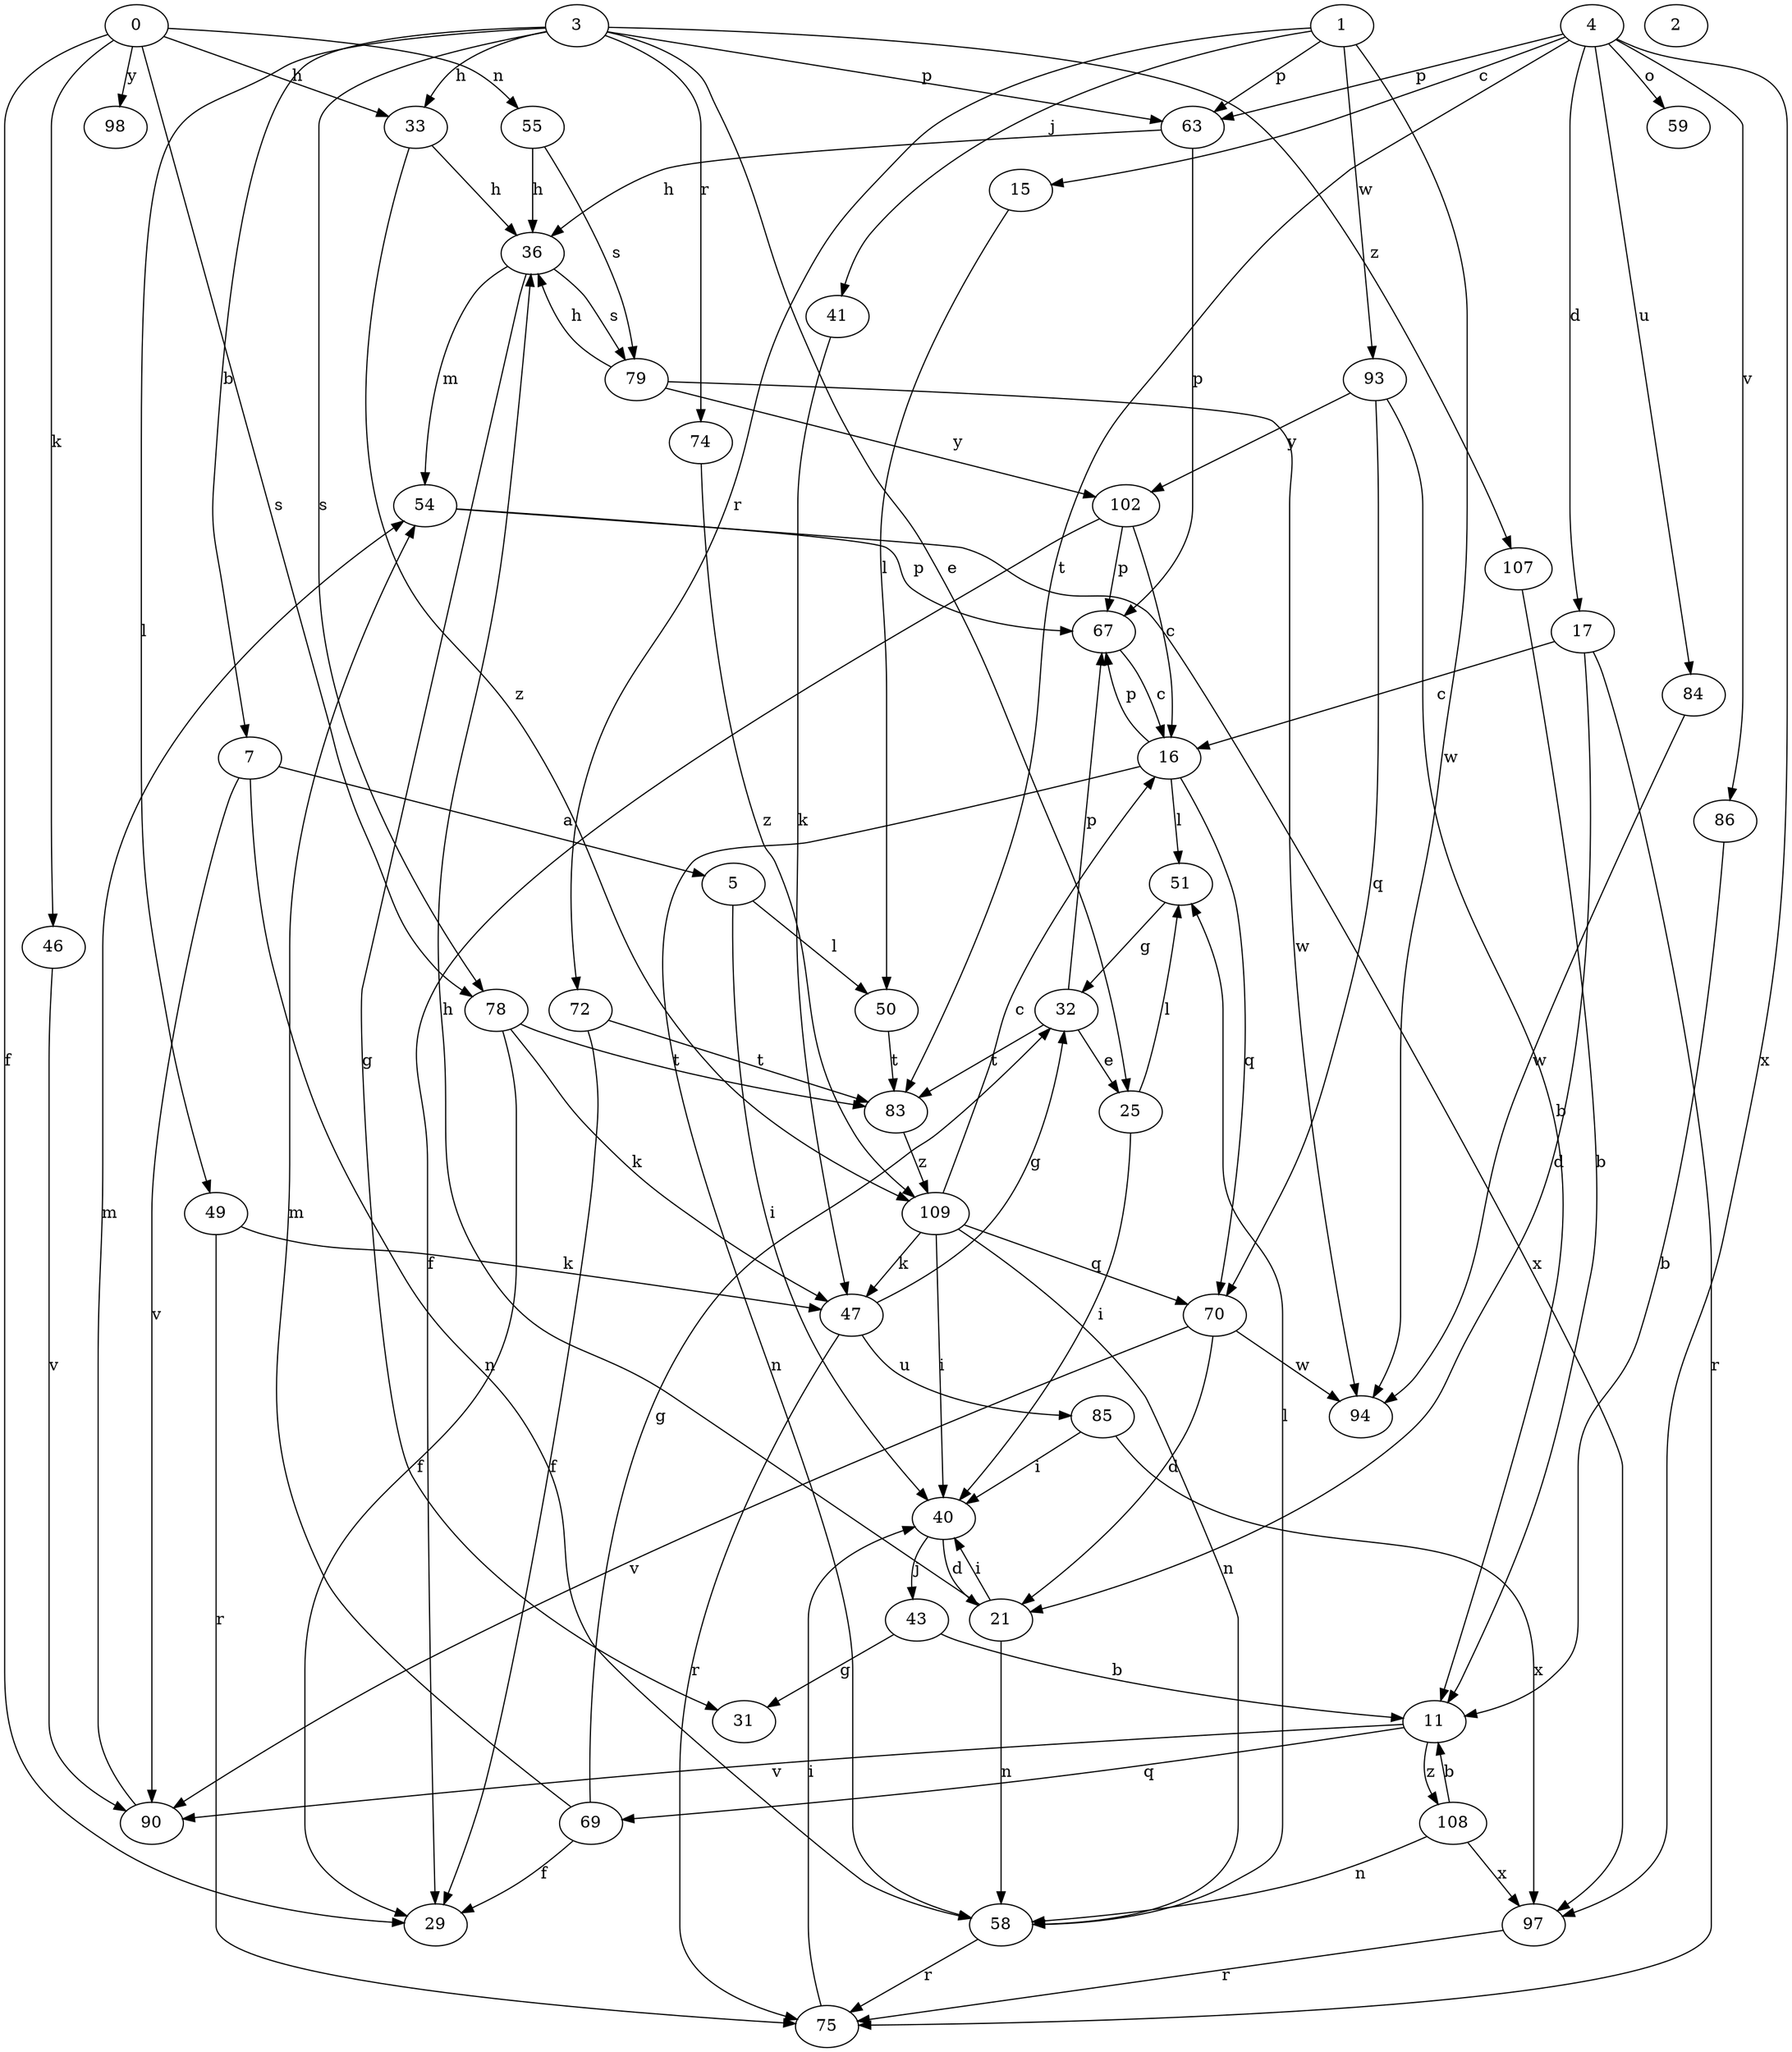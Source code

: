 strict digraph  {
0;
1;
2;
3;
4;
5;
7;
11;
15;
16;
17;
21;
25;
29;
31;
32;
33;
36;
40;
41;
43;
46;
47;
49;
50;
51;
54;
55;
58;
59;
63;
67;
69;
70;
72;
74;
75;
78;
79;
83;
84;
85;
86;
90;
93;
94;
97;
98;
102;
107;
108;
109;
0 -> 29  [label=f];
0 -> 33  [label=h];
0 -> 46  [label=k];
0 -> 55  [label=n];
0 -> 78  [label=s];
0 -> 98  [label=y];
1 -> 41  [label=j];
1 -> 63  [label=p];
1 -> 72  [label=r];
1 -> 93  [label=w];
1 -> 94  [label=w];
3 -> 7  [label=b];
3 -> 25  [label=e];
3 -> 33  [label=h];
3 -> 49  [label=l];
3 -> 63  [label=p];
3 -> 74  [label=r];
3 -> 78  [label=s];
3 -> 107  [label=z];
4 -> 15  [label=c];
4 -> 17  [label=d];
4 -> 59  [label=o];
4 -> 63  [label=p];
4 -> 83  [label=t];
4 -> 84  [label=u];
4 -> 86  [label=v];
4 -> 97  [label=x];
5 -> 40  [label=i];
5 -> 50  [label=l];
7 -> 5  [label=a];
7 -> 58  [label=n];
7 -> 90  [label=v];
11 -> 69  [label=q];
11 -> 90  [label=v];
11 -> 108  [label=z];
15 -> 50  [label=l];
16 -> 51  [label=l];
16 -> 58  [label=n];
16 -> 67  [label=p];
16 -> 70  [label=q];
17 -> 16  [label=c];
17 -> 21  [label=d];
17 -> 75  [label=r];
21 -> 36  [label=h];
21 -> 40  [label=i];
21 -> 58  [label=n];
25 -> 40  [label=i];
25 -> 51  [label=l];
32 -> 25  [label=e];
32 -> 67  [label=p];
32 -> 83  [label=t];
33 -> 36  [label=h];
33 -> 109  [label=z];
36 -> 31  [label=g];
36 -> 54  [label=m];
36 -> 79  [label=s];
40 -> 21  [label=d];
40 -> 43  [label=j];
41 -> 47  [label=k];
43 -> 11  [label=b];
43 -> 31  [label=g];
46 -> 90  [label=v];
47 -> 32  [label=g];
47 -> 75  [label=r];
47 -> 85  [label=u];
49 -> 47  [label=k];
49 -> 75  [label=r];
50 -> 83  [label=t];
51 -> 32  [label=g];
54 -> 67  [label=p];
54 -> 97  [label=x];
55 -> 36  [label=h];
55 -> 79  [label=s];
58 -> 51  [label=l];
58 -> 75  [label=r];
63 -> 36  [label=h];
63 -> 67  [label=p];
67 -> 16  [label=c];
69 -> 29  [label=f];
69 -> 32  [label=g];
69 -> 54  [label=m];
70 -> 21  [label=d];
70 -> 90  [label=v];
70 -> 94  [label=w];
72 -> 29  [label=f];
72 -> 83  [label=t];
74 -> 109  [label=z];
75 -> 40  [label=i];
78 -> 29  [label=f];
78 -> 47  [label=k];
78 -> 83  [label=t];
79 -> 36  [label=h];
79 -> 94  [label=w];
79 -> 102  [label=y];
83 -> 109  [label=z];
84 -> 94  [label=w];
85 -> 40  [label=i];
85 -> 97  [label=x];
86 -> 11  [label=b];
90 -> 54  [label=m];
93 -> 11  [label=b];
93 -> 70  [label=q];
93 -> 102  [label=y];
97 -> 75  [label=r];
102 -> 16  [label=c];
102 -> 29  [label=f];
102 -> 67  [label=p];
107 -> 11  [label=b];
108 -> 11  [label=b];
108 -> 58  [label=n];
108 -> 97  [label=x];
109 -> 16  [label=c];
109 -> 40  [label=i];
109 -> 47  [label=k];
109 -> 58  [label=n];
109 -> 70  [label=q];
}
